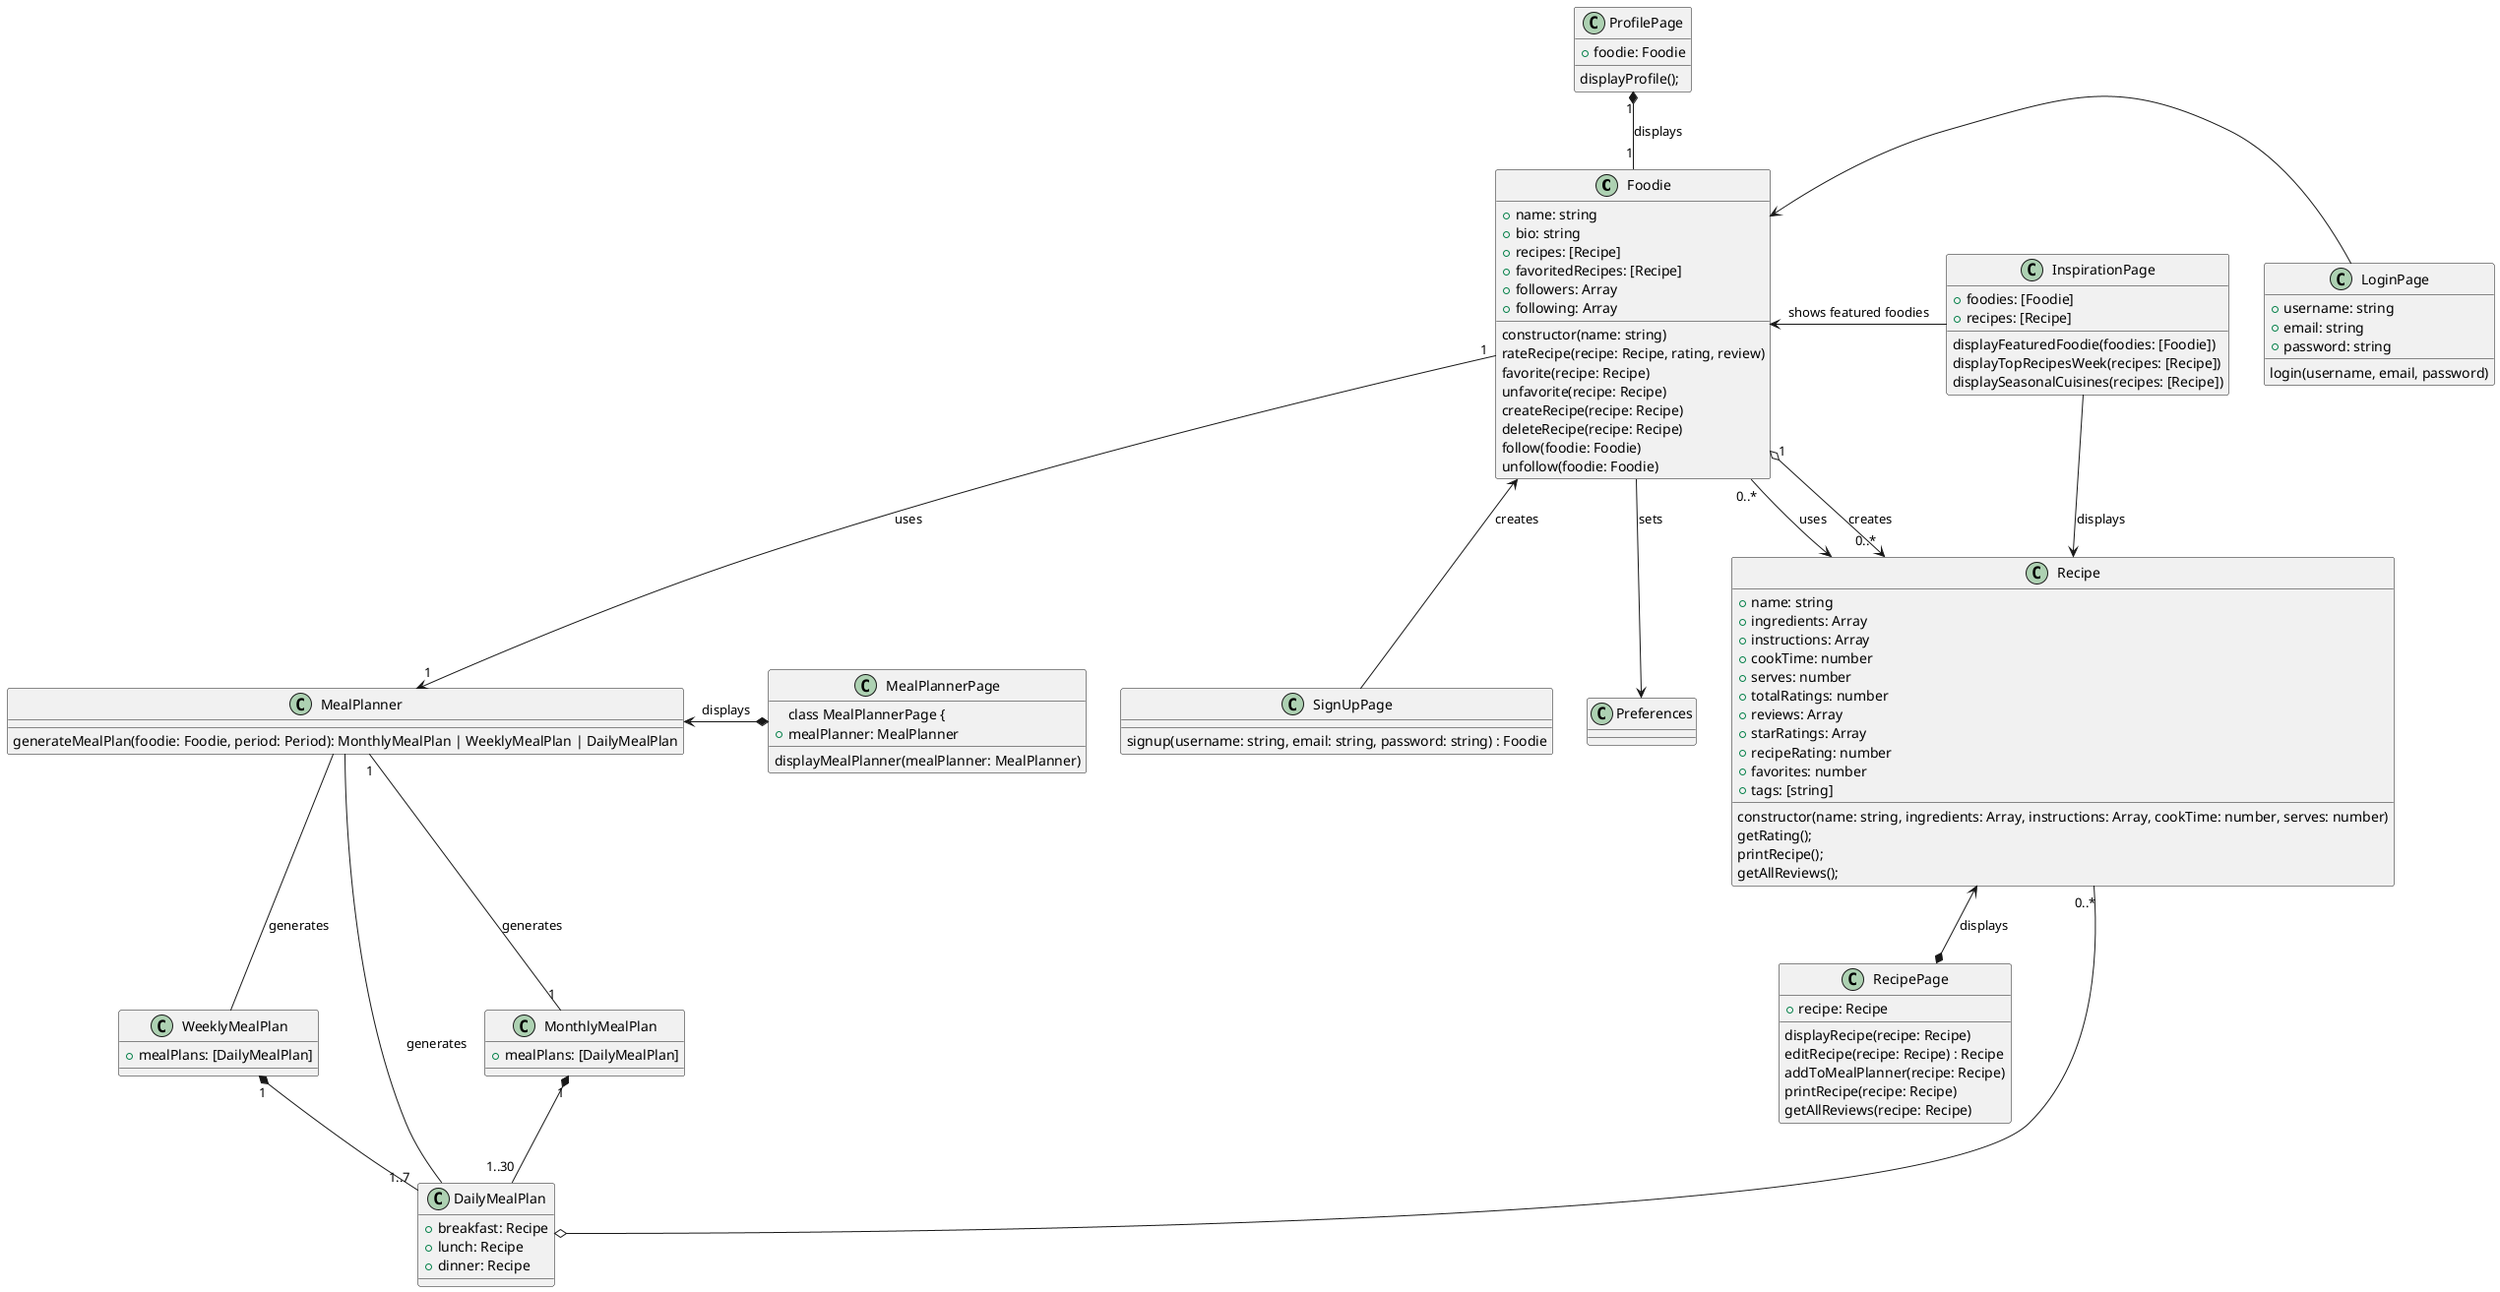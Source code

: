 @startuml Voodie Class Diagram

class Foodie {

    +name: string
    +bio: string
    +recipes: [Recipe]
    +favoritedRecipes: [Recipe]
    +followers: Array
    +following: Array

    constructor(name: string)
    rateRecipe(recipe: Recipe, rating, review)
    favorite(recipe: Recipe)
    unfavorite(recipe: Recipe)
    createRecipe(recipe: Recipe)
    deleteRecipe(recipe: Recipe)
    follow(foodie: Foodie)
    unfollow(foodie: Foodie)
}

class Recipe {
    +name: string
    +ingredients: Array
    +instructions: Array
    +cookTime: number
    +serves: number
    +totalRatings: number
    +reviews: Array
    +starRatings: Array
    +recipeRating: number
    +favorites: number
    +tags: [string]

    constructor(name: string, ingredients: Array, instructions: Array, cookTime: number, serves: number)
    getRating();
    printRecipe();
    getAllReviews();
}

class RecipePage {
    +recipe: Recipe

    displayRecipe(recipe: Recipe)
    editRecipe(recipe: Recipe) : Recipe
    addToMealPlanner(recipe: Recipe)
    printRecipe(recipe: Recipe)
    getAllReviews(recipe: Recipe)
}
class MealPlannerPage {

class MealPlannerPage {
    +mealPlanner: MealPlanner
    displayMealPlanner(mealPlanner: MealPlanner)
}

class MealPlanner {
    generateMealPlan(foodie: Foodie, period: Period): MonthlyMealPlan | WeeklyMealPlan | DailyMealPlan
}

class MonthlyMealPlan {
    +mealPlans: [DailyMealPlan]
}

class WeeklyMealPlan {
    +mealPlans: [DailyMealPlan]
}

class DailyMealPlan {
    +breakfast: Recipe
    +lunch: Recipe
    +dinner: Recipe
}

class InspirationPage {
    +foodies: [Foodie]
    +recipes: [Recipe]

    displayFeaturedFoodie(foodies: [Foodie])
    displayTopRecipesWeek(recipes: [Recipe])
    displaySeasonalCuisines(recipes: [Recipe])
}

class LoginPage {
    +username: string
    +email: string
    +password: string

    login(username, email, password)
}

class SignUpPage {

    signup(username: string, email: string, password: string) : Foodie
}

class ProfilePage {
    +foodie: Foodie

    displayProfile();
}

ProfilePage "1" *-- "1" Foodie : displays

Foodie <-right- LoginPage
Foodie <-down- SignUpPage : creates
Foodie "1" o-> "0..*" Recipe : creates
Foodie "1" --> "1" MealPlanner : uses
Foodie <- InspirationPage : shows featured foodies

MealPlanner "1" -- "1" MonthlyMealPlan : generates
MealPlanner -down- WeeklyMealPlan : generates
MealPlanner - DailyMealPlan : generates
MealPlanner <-right-* MealPlannerPage : displays

MonthlyMealPlan "1" *-down- "1..30" DailyMealPlan
WeeklyMealPlan "1" *-- "1..7" DailyMealPlan

Recipe <-right- "0..*" Foodie : uses
Recipe "0..*" -o DailyMealPlan
Recipe <-down-* RecipePage : displays
Recipe <-up- InspirationPage: displays

Preferences <-up- Foodie : sets

@enduml